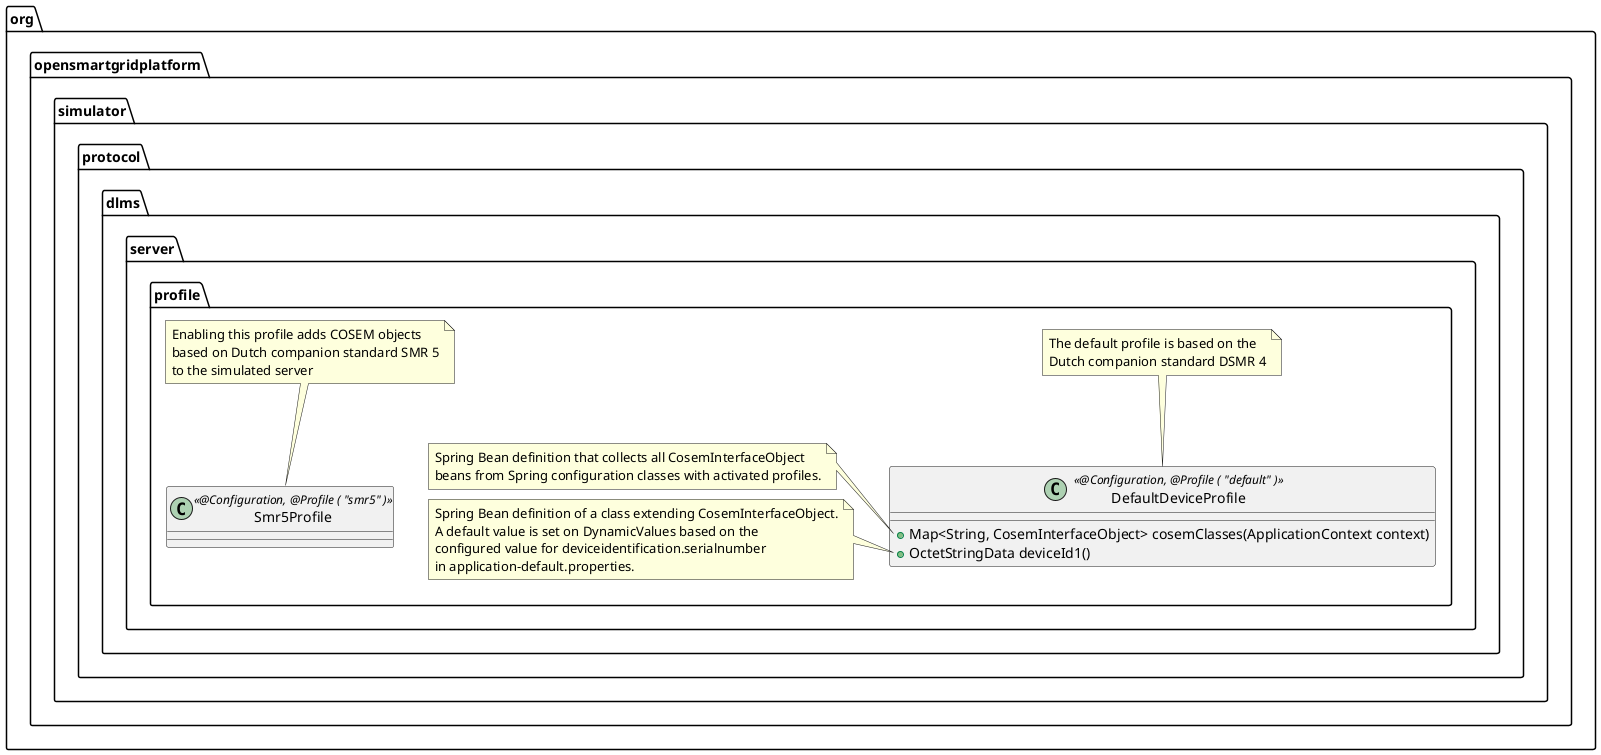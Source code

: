 ' SPDX-FileCopyrightText: Contributors to the GXF project
'
' SPDX-License-Identifier: Apache-2.0

@startuml

package org.opensmartgridplatform.simulator.protocol.dlms.server.profile {

class DefaultDeviceProfile << @Configuration, @Profile ( "default" ) >> {
+ Map<String, CosemInterfaceObject> cosemClasses(ApplicationContext context)
+ OctetStringData deviceId1()
}

note top of DefaultDeviceProfile
The default profile is based on the
Dutch companion standard DSMR 4
end note

note left of DefaultDeviceProfile::"cosemClasses(ApplicationContext context)"
Spring Bean definition that collects all CosemInterfaceObject
beans from Spring configuration classes with activated profiles.
end note

note left of DefaultDeviceProfile::deviceId1()
Spring Bean definition of a class extending CosemInterfaceObject.
A default value is set on DynamicValues based on the
configured value for deviceidentification.serialnumber
in application-default.properties.
end note


class Smr5Profile << @Configuration, @Profile ( "smr5" ) >>

note top of Smr5Profile
Enabling this profile adds COSEM objects
based on Dutch companion standard SMR 5
to the simulated server
end note
}

@enduml
